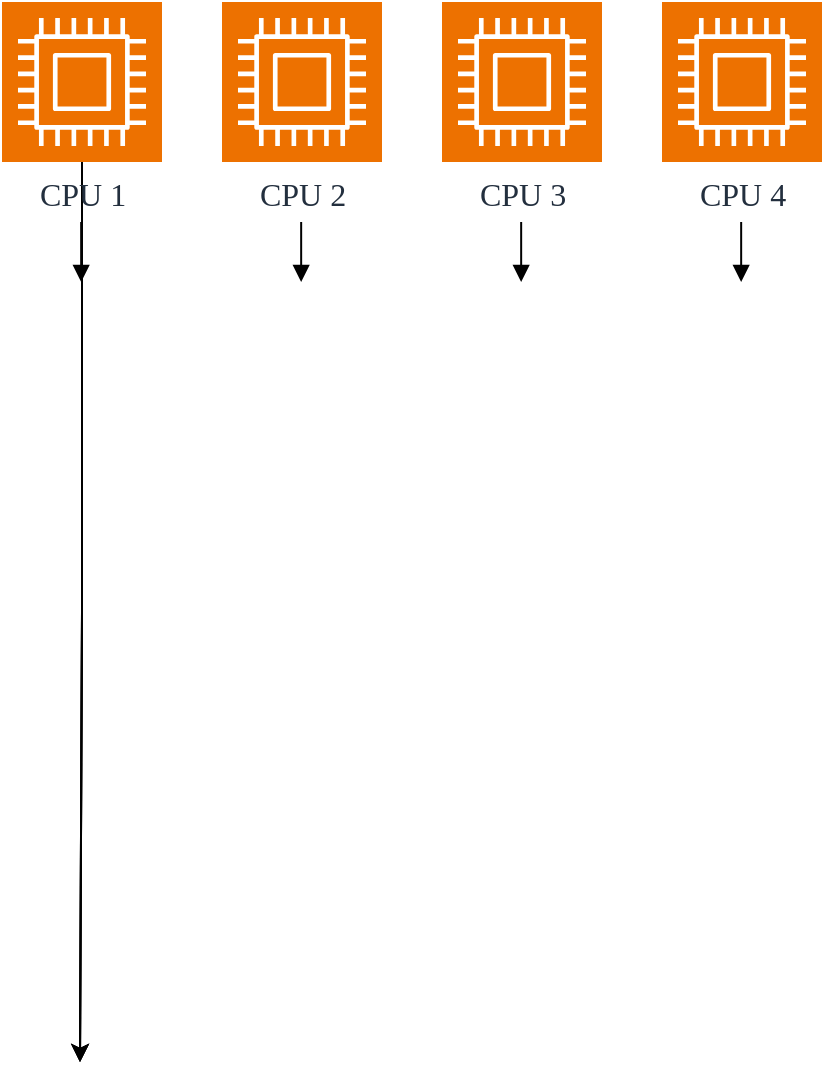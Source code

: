 <mxfile version="26.2.14">
  <diagram name="Page-1" id="0DrnParks9U9yli69fyN">
    <mxGraphModel dx="868" dy="2202" grid="1" gridSize="10" guides="1" tooltips="1" connect="1" arrows="1" fold="1" page="1" pageScale="1" pageWidth="1169" pageHeight="1654" background="light-dark(#FFFFFF,#FCFCFC)" math="0" shadow="0">
      <root>
        <mxCell id="0" />
        <mxCell id="1" parent="0" />
        <mxCell id="1jCV5pNEdhxRz_F-BY_v-8" value="" style="edgeStyle=orthogonalEdgeStyle;rounded=0;orthogonalLoop=1;jettySize=auto;html=1;" edge="1" parent="1" source="1jCV5pNEdhxRz_F-BY_v-2">
          <mxGeometry relative="1" as="geometry">
            <mxPoint x="189" y="-720" as="targetPoint" />
          </mxGeometry>
        </mxCell>
        <mxCell id="1jCV5pNEdhxRz_F-BY_v-10" value="" style="edgeStyle=orthogonalEdgeStyle;rounded=0;orthogonalLoop=1;jettySize=auto;html=1;" edge="1" parent="1" source="1jCV5pNEdhxRz_F-BY_v-2">
          <mxGeometry relative="1" as="geometry">
            <mxPoint x="189" y="-720" as="targetPoint" />
          </mxGeometry>
        </mxCell>
        <mxCell id="1jCV5pNEdhxRz_F-BY_v-11" value="" style="edgeStyle=orthogonalEdgeStyle;rounded=0;orthogonalLoop=1;jettySize=auto;html=1;fontSize=18;" edge="1" parent="1" source="1jCV5pNEdhxRz_F-BY_v-2">
          <mxGeometry relative="1" as="geometry">
            <mxPoint x="189" y="-720" as="targetPoint" />
          </mxGeometry>
        </mxCell>
        <mxCell id="1jCV5pNEdhxRz_F-BY_v-2" value="&lt;font style=&quot;font-size: 16px;&quot;&gt;CPU 1&lt;/font&gt;" style="points=[[0,0,0],[0.25,0,0],[0.5,0,0],[0.75,0,0],[1,0,0],[0,1,0],[0.25,1,0],[0.5,1,0],[0.75,1,0],[1,1,0],[0,0.25,0],[0,0.5,0],[0,0.75,0],[1,0.25,0],[1,0.5,0],[1,0.75,0]];outlineConnect=0;fontColor=light-dark(#232F3E,#000000);fillColor=#ED7100;strokeColor=#ffffff;dashed=0;verticalLabelPosition=bottom;verticalAlign=top;align=center;html=1;fontSize=12;fontStyle=0;aspect=fixed;shape=mxgraph.aws4.resourceIcon;resIcon=mxgraph.aws4.compute;fontFamily=Times New Roman;" vertex="1" parent="1">
          <mxGeometry x="150" y="-1250" width="80" height="80" as="geometry" />
        </mxCell>
        <mxCell id="1jCV5pNEdhxRz_F-BY_v-16" value="&lt;font style=&quot;font-size: 16px;&quot;&gt;CPU 2&lt;/font&gt;" style="points=[[0,0,0],[0.25,0,0],[0.5,0,0],[0.75,0,0],[1,0,0],[0,1,0],[0.25,1,0],[0.5,1,0],[0.75,1,0],[1,1,0],[0,0.25,0],[0,0.5,0],[0,0.75,0],[1,0.25,0],[1,0.5,0],[1,0.75,0]];outlineConnect=0;fontColor=light-dark(#232F3E,#000000);fillColor=#ED7100;strokeColor=#ffffff;dashed=0;verticalLabelPosition=bottom;verticalAlign=top;align=center;html=1;fontSize=12;fontStyle=0;aspect=fixed;shape=mxgraph.aws4.resourceIcon;resIcon=mxgraph.aws4.compute;fontFamily=Times New Roman;" vertex="1" parent="1">
          <mxGeometry x="260" y="-1250" width="80" height="80" as="geometry" />
        </mxCell>
        <mxCell id="1jCV5pNEdhxRz_F-BY_v-17" value="&lt;font style=&quot;font-size: 16px;&quot;&gt;CPU 3&lt;/font&gt;" style="points=[[0,0,0],[0.25,0,0],[0.5,0,0],[0.75,0,0],[1,0,0],[0,1,0],[0.25,1,0],[0.5,1,0],[0.75,1,0],[1,1,0],[0,0.25,0],[0,0.5,0],[0,0.75,0],[1,0.25,0],[1,0.5,0],[1,0.75,0]];outlineConnect=0;fontColor=light-dark(#232F3E,#000000);fillColor=#ED7100;strokeColor=#ffffff;dashed=0;verticalLabelPosition=bottom;verticalAlign=top;align=center;html=1;fontSize=12;fontStyle=0;aspect=fixed;shape=mxgraph.aws4.resourceIcon;resIcon=mxgraph.aws4.compute;fontFamily=Times New Roman;" vertex="1" parent="1">
          <mxGeometry x="370" y="-1250" width="80" height="80" as="geometry" />
        </mxCell>
        <mxCell id="1jCV5pNEdhxRz_F-BY_v-18" value="&lt;font style=&quot;font-size: 16px;&quot;&gt;CPU 4&lt;/font&gt;" style="points=[[0,0,0],[0.25,0,0],[0.5,0,0],[0.75,0,0],[1,0,0],[0,1,0],[0.25,1,0],[0.5,1,0],[0.75,1,0],[1,1,0],[0,0.25,0],[0,0.5,0],[0,0.75,0],[1,0.25,0],[1,0.5,0],[1,0.75,0]];outlineConnect=0;fontColor=light-dark(#232F3E,#000000);fillColor=#ED7100;strokeColor=#ffffff;dashed=0;verticalLabelPosition=bottom;verticalAlign=top;align=center;html=1;fontSize=12;fontStyle=0;aspect=fixed;shape=mxgraph.aws4.resourceIcon;resIcon=mxgraph.aws4.compute;fontFamily=Times New Roman;" vertex="1" parent="1">
          <mxGeometry x="480" y="-1250" width="80" height="80" as="geometry" />
        </mxCell>
        <mxCell id="1jCV5pNEdhxRz_F-BY_v-21" value="" style="edgeStyle=orthogonalEdgeStyle;html=1;endArrow=none;elbow=vertical;startArrow=block;startFill=1;strokeColor=light-dark(#000000,#000000);rounded=0;" edge="1" parent="1">
          <mxGeometry width="100" relative="1" as="geometry">
            <mxPoint x="189.58" y="-1110" as="sourcePoint" />
            <mxPoint x="189.58" y="-1140" as="targetPoint" />
          </mxGeometry>
        </mxCell>
        <mxCell id="1jCV5pNEdhxRz_F-BY_v-22" value="" style="edgeStyle=orthogonalEdgeStyle;html=1;endArrow=none;elbow=vertical;startArrow=block;startFill=1;strokeColor=light-dark(#000000,#000000);rounded=0;" edge="1" parent="1">
          <mxGeometry width="100" relative="1" as="geometry">
            <mxPoint x="299.58" y="-1110" as="sourcePoint" />
            <mxPoint x="299.58" y="-1140" as="targetPoint" />
          </mxGeometry>
        </mxCell>
        <mxCell id="1jCV5pNEdhxRz_F-BY_v-23" value="" style="edgeStyle=orthogonalEdgeStyle;html=1;endArrow=none;elbow=vertical;startArrow=block;startFill=1;strokeColor=light-dark(#000000,#000000);rounded=0;" edge="1" parent="1">
          <mxGeometry width="100" relative="1" as="geometry">
            <mxPoint x="409.58" y="-1110" as="sourcePoint" />
            <mxPoint x="409.58" y="-1140" as="targetPoint" />
          </mxGeometry>
        </mxCell>
        <mxCell id="1jCV5pNEdhxRz_F-BY_v-24" value="" style="edgeStyle=orthogonalEdgeStyle;html=1;endArrow=none;elbow=vertical;startArrow=block;startFill=1;strokeColor=light-dark(#000000,#000000);rounded=0;" edge="1" parent="1">
          <mxGeometry width="100" relative="1" as="geometry">
            <mxPoint x="519.58" y="-1110" as="sourcePoint" />
            <mxPoint x="519.58" y="-1140" as="targetPoint" />
          </mxGeometry>
        </mxCell>
      </root>
    </mxGraphModel>
  </diagram>
</mxfile>
